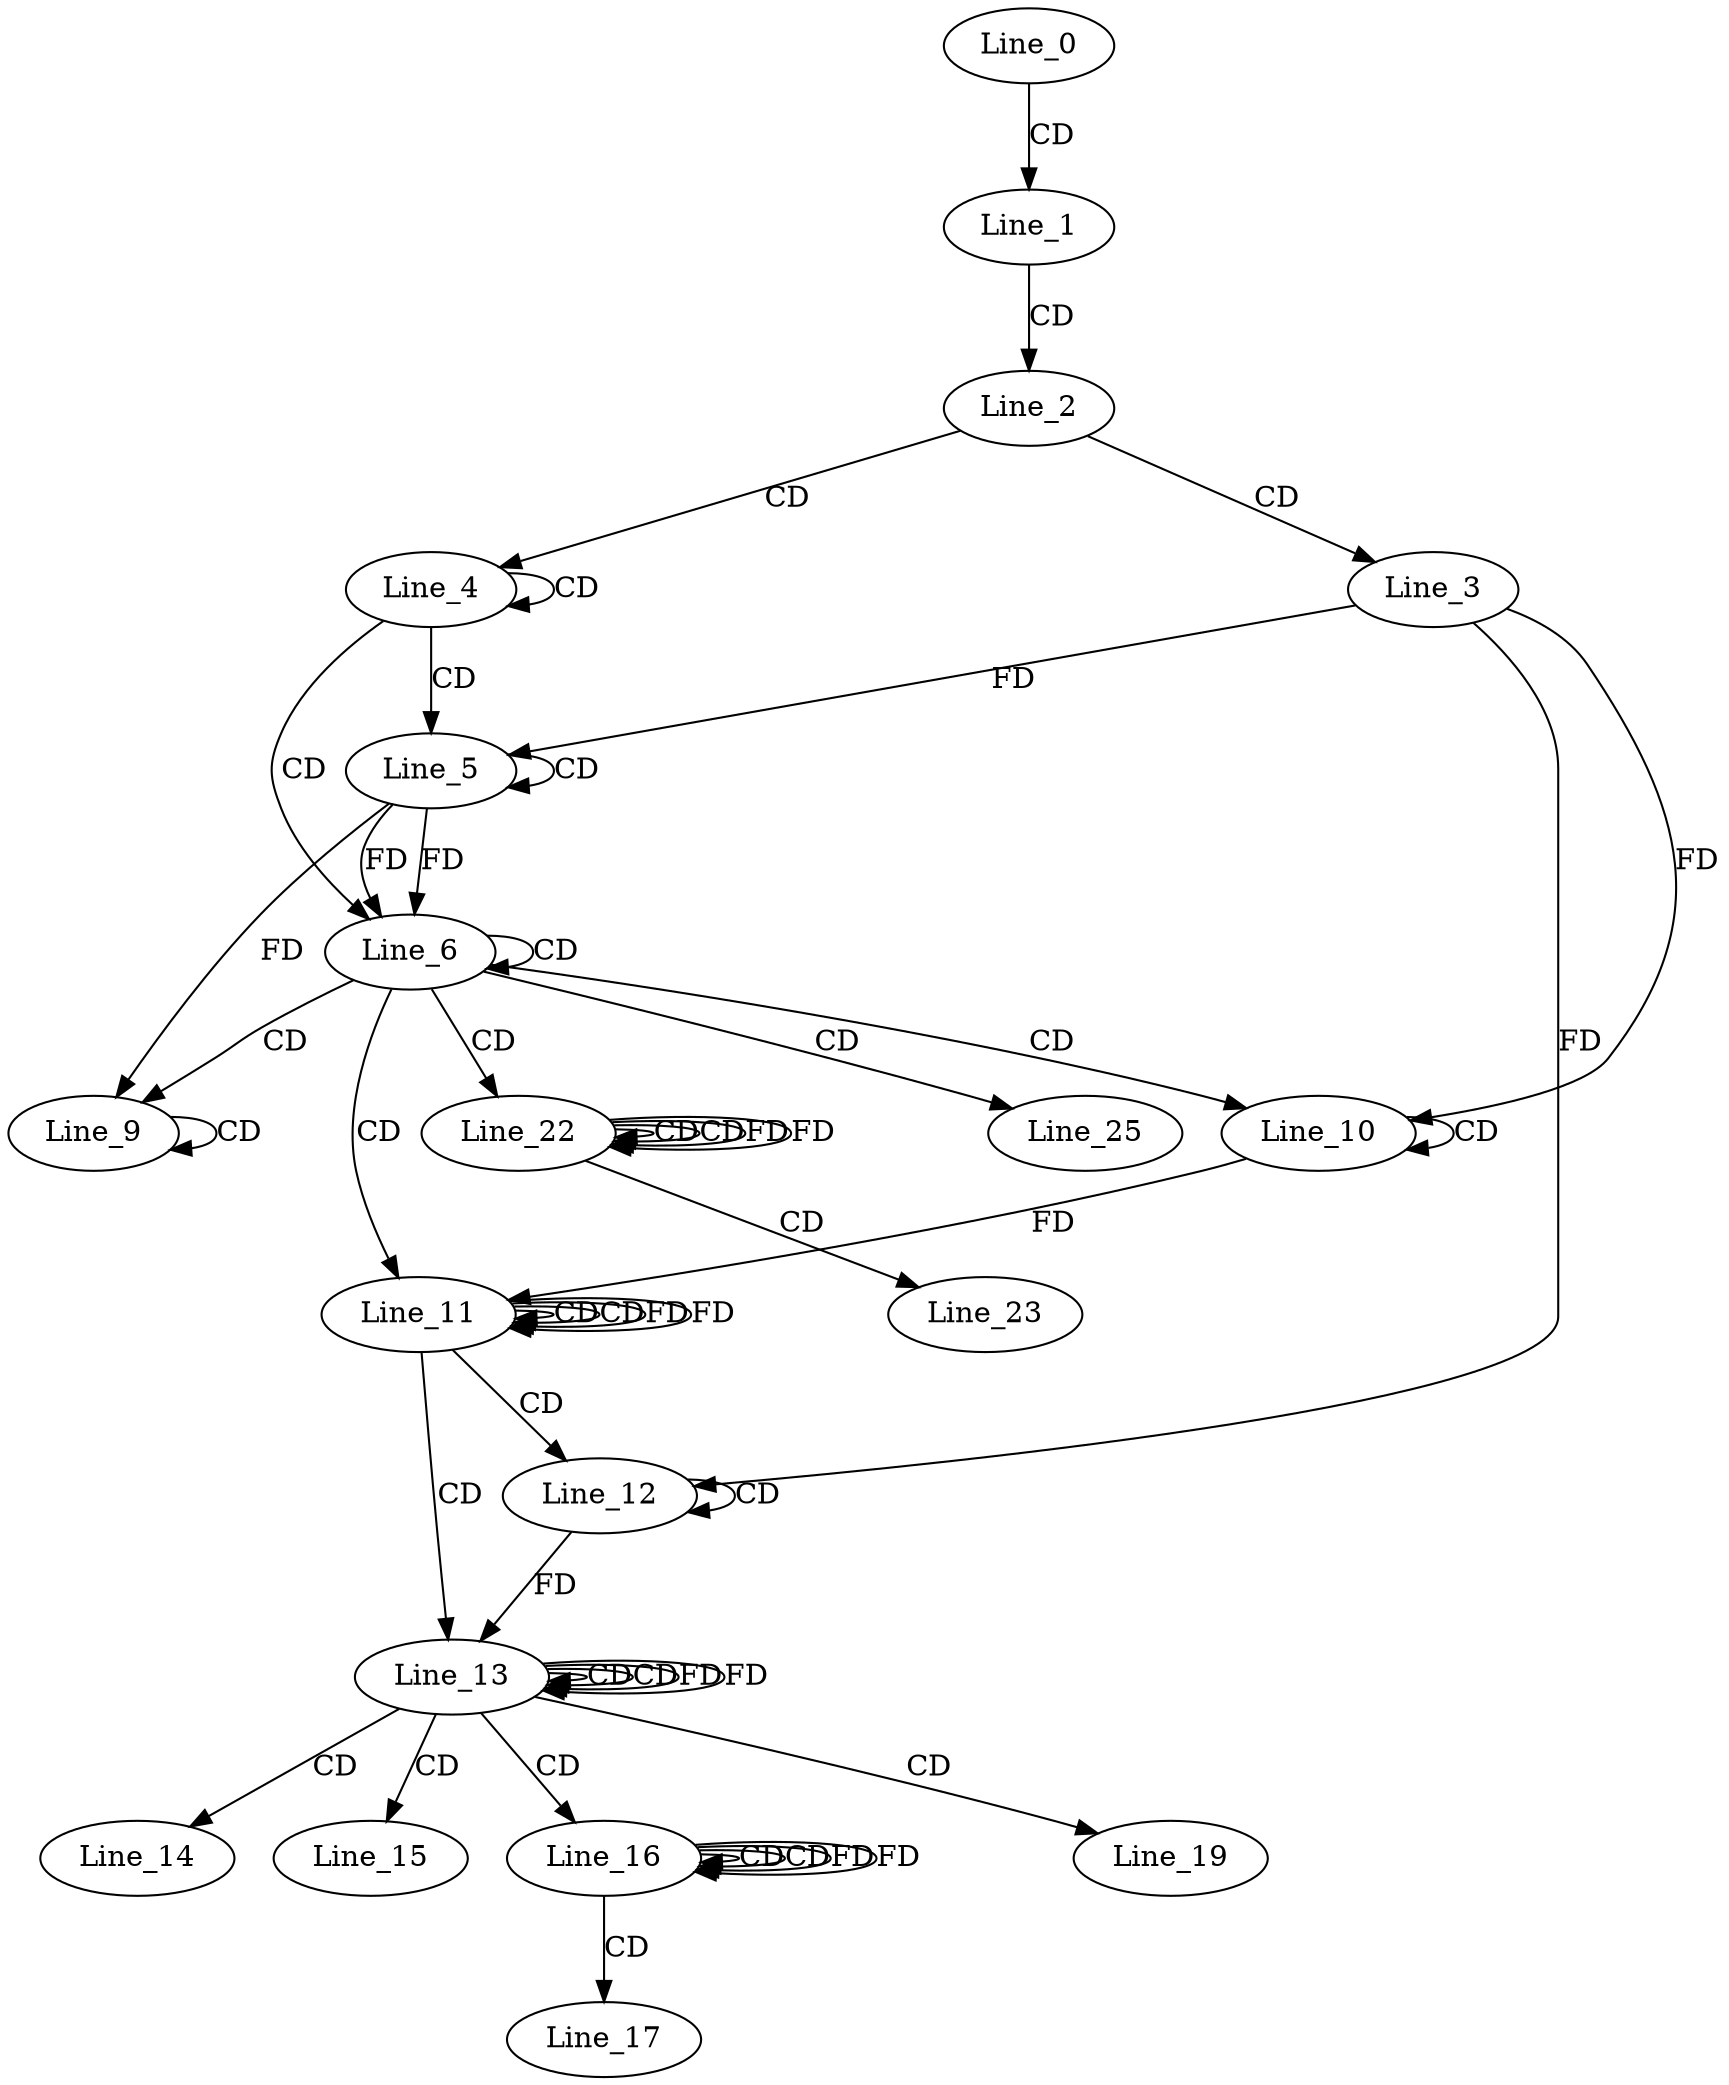 digraph G {
  Line_0;
  Line_1;
  Line_2;
  Line_3;
  Line_4;
  Line_5;
  Line_5;
  Line_6;
  Line_6;
  Line_9;
  Line_9;
  Line_10;
  Line_10;
  Line_11;
  Line_11;
  Line_11;
  Line_12;
  Line_12;
  Line_13;
  Line_13;
  Line_13;
  Line_14;
  Line_15;
  Line_16;
  Line_16;
  Line_16;
  Line_17;
  Line_19;
  Line_22;
  Line_22;
  Line_22;
  Line_23;
  Line_25;
  Line_0 -> Line_1 [ label="CD" ];
  Line_1 -> Line_2 [ label="CD" ];
  Line_2 -> Line_3 [ label="CD" ];
  Line_2 -> Line_4 [ label="CD" ];
  Line_4 -> Line_4 [ label="CD" ];
  Line_4 -> Line_5 [ label="CD" ];
  Line_5 -> Line_5 [ label="CD" ];
  Line_3 -> Line_5 [ label="FD" ];
  Line_4 -> Line_6 [ label="CD" ];
  Line_5 -> Line_6 [ label="FD" ];
  Line_6 -> Line_6 [ label="CD" ];
  Line_5 -> Line_6 [ label="FD" ];
  Line_6 -> Line_9 [ label="CD" ];
  Line_9 -> Line_9 [ label="CD" ];
  Line_5 -> Line_9 [ label="FD" ];
  Line_6 -> Line_10 [ label="CD" ];
  Line_10 -> Line_10 [ label="CD" ];
  Line_3 -> Line_10 [ label="FD" ];
  Line_6 -> Line_11 [ label="CD" ];
  Line_11 -> Line_11 [ label="CD" ];
  Line_10 -> Line_11 [ label="FD" ];
  Line_11 -> Line_11 [ label="CD" ];
  Line_11 -> Line_11 [ label="FD" ];
  Line_11 -> Line_12 [ label="CD" ];
  Line_12 -> Line_12 [ label="CD" ];
  Line_3 -> Line_12 [ label="FD" ];
  Line_11 -> Line_13 [ label="CD" ];
  Line_13 -> Line_13 [ label="CD" ];
  Line_12 -> Line_13 [ label="FD" ];
  Line_13 -> Line_13 [ label="CD" ];
  Line_13 -> Line_13 [ label="FD" ];
  Line_13 -> Line_14 [ label="CD" ];
  Line_13 -> Line_15 [ label="CD" ];
  Line_13 -> Line_16 [ label="CD" ];
  Line_16 -> Line_16 [ label="CD" ];
  Line_16 -> Line_16 [ label="CD" ];
  Line_16 -> Line_16 [ label="FD" ];
  Line_16 -> Line_17 [ label="CD" ];
  Line_13 -> Line_19 [ label="CD" ];
  Line_6 -> Line_22 [ label="CD" ];
  Line_22 -> Line_22 [ label="CD" ];
  Line_22 -> Line_22 [ label="CD" ];
  Line_22 -> Line_22 [ label="FD" ];
  Line_22 -> Line_23 [ label="CD" ];
  Line_6 -> Line_25 [ label="CD" ];
  Line_11 -> Line_11 [ label="FD" ];
  Line_13 -> Line_13 [ label="FD" ];
  Line_16 -> Line_16 [ label="FD" ];
  Line_22 -> Line_22 [ label="FD" ];
}
